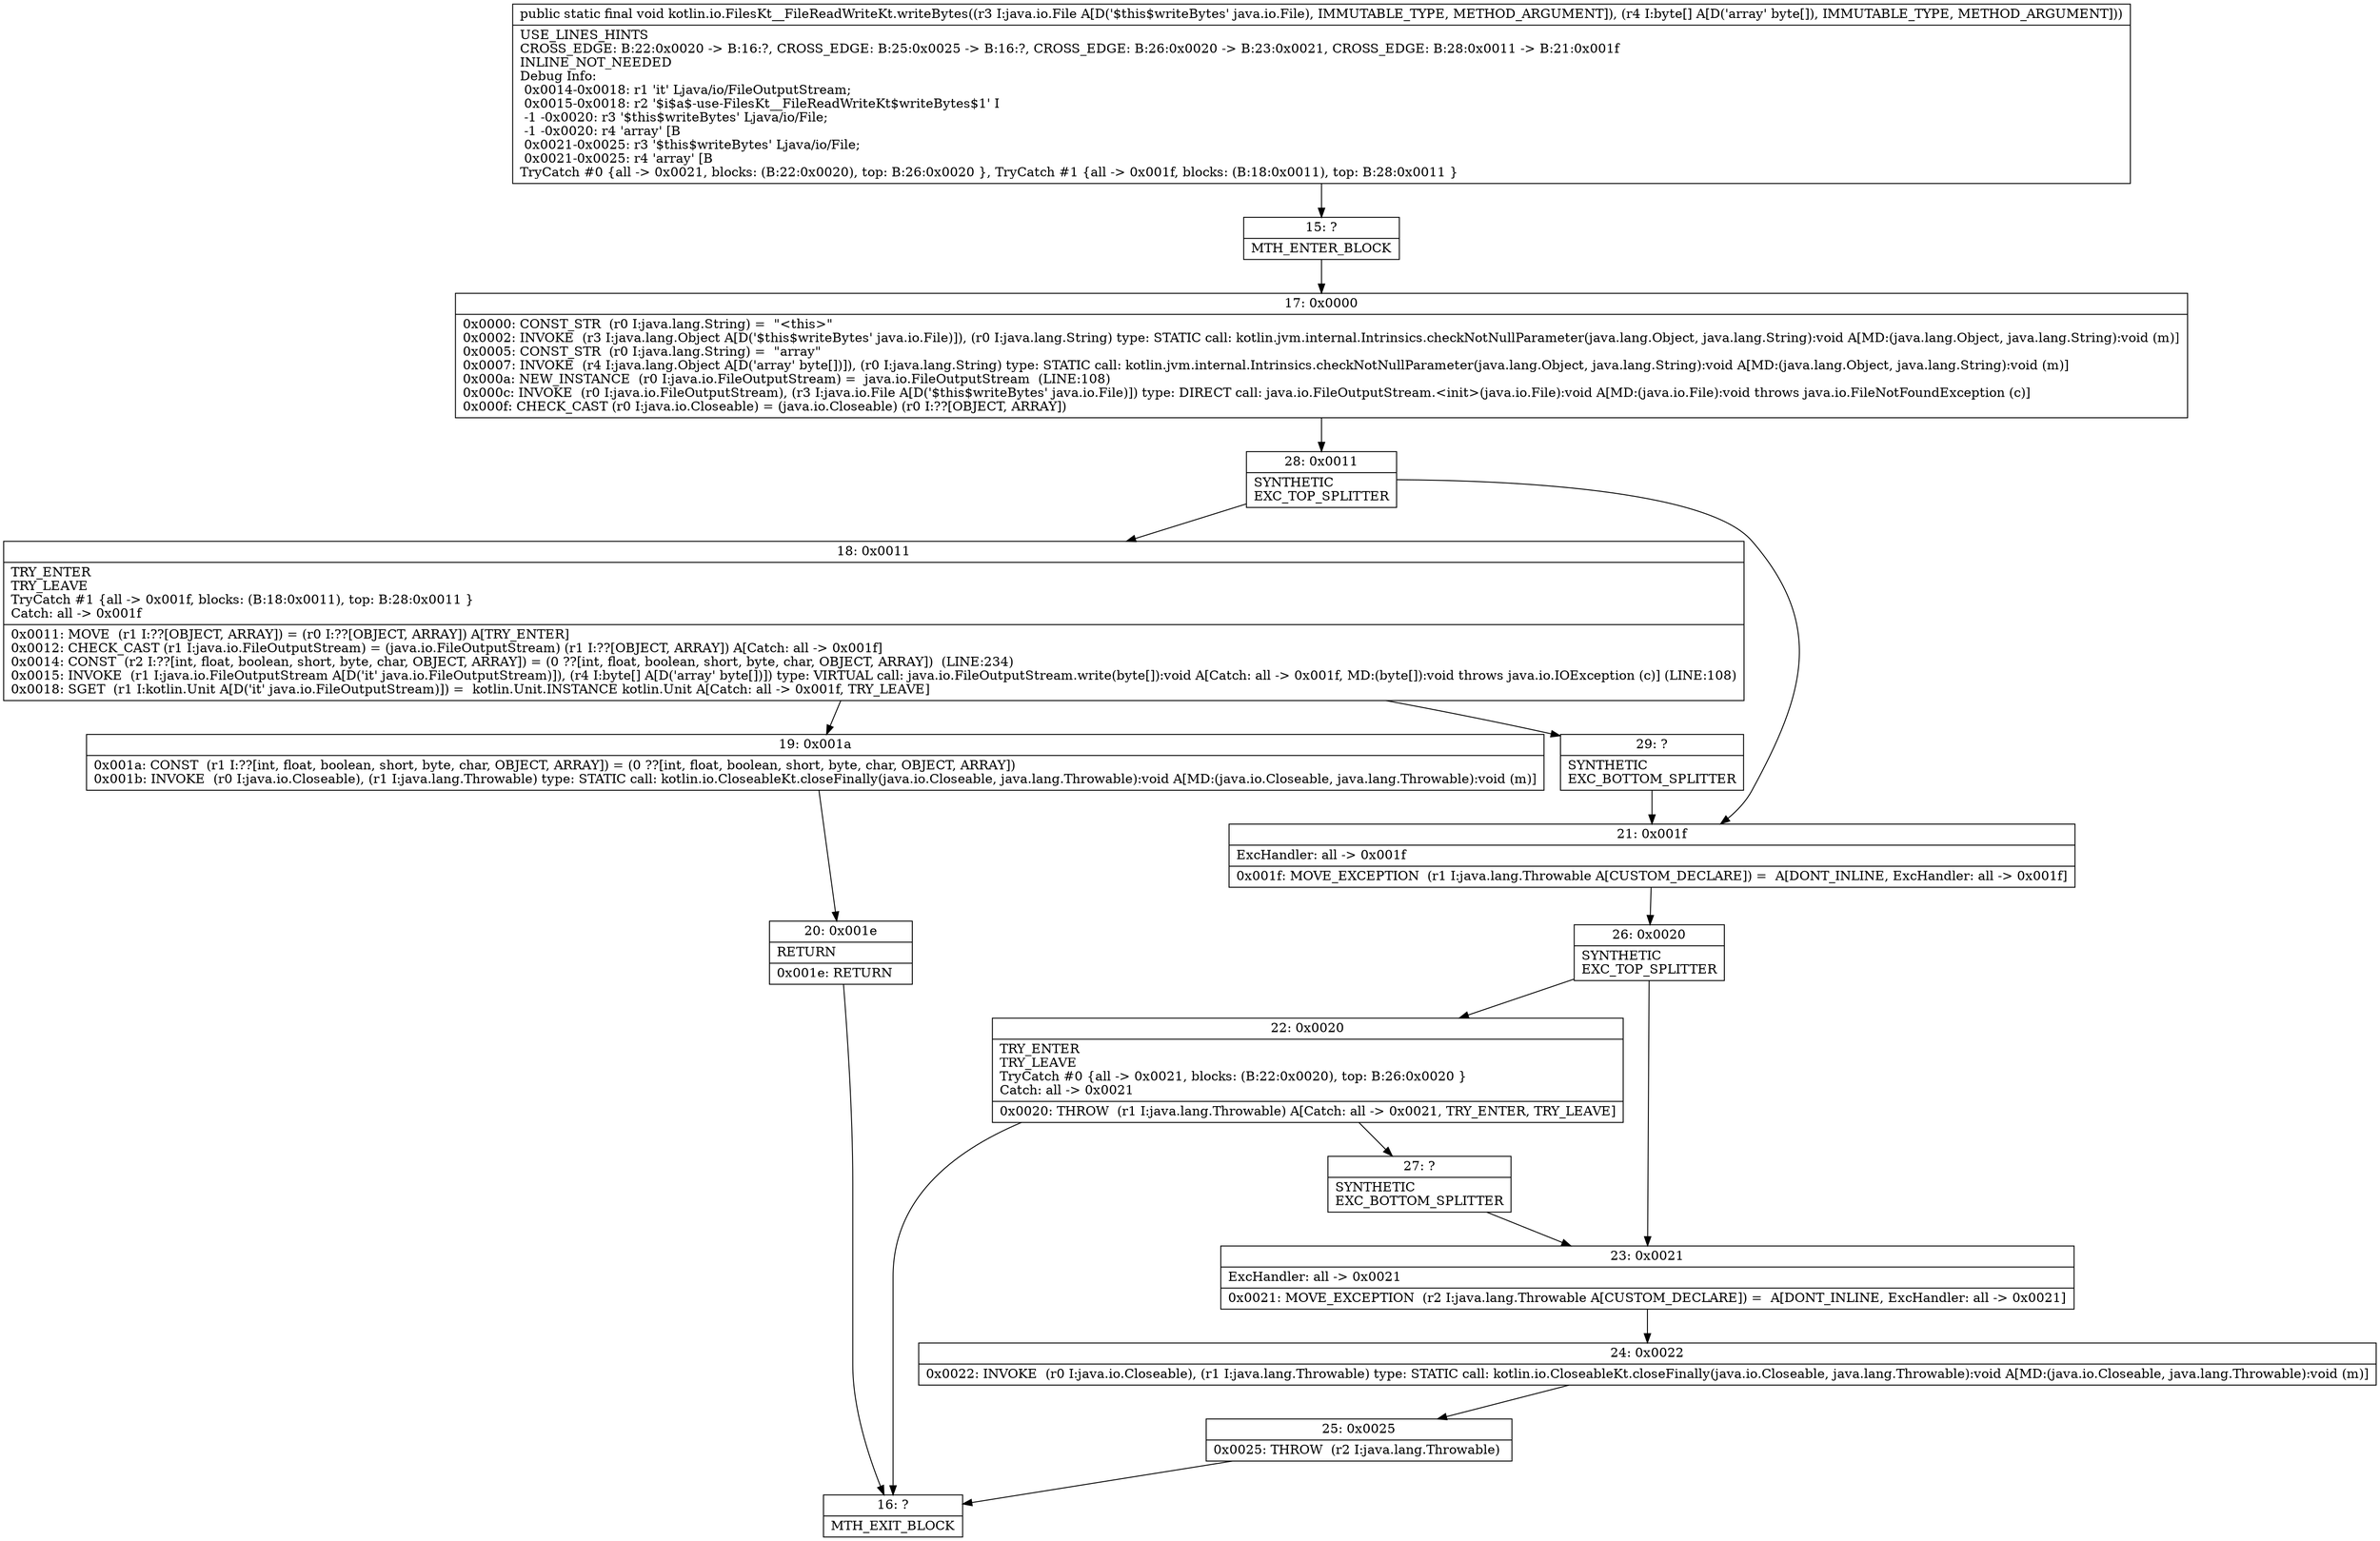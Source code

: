 digraph "CFG forkotlin.io.FilesKt__FileReadWriteKt.writeBytes(Ljava\/io\/File;[B)V" {
Node_15 [shape=record,label="{15\:\ ?|MTH_ENTER_BLOCK\l}"];
Node_17 [shape=record,label="{17\:\ 0x0000|0x0000: CONST_STR  (r0 I:java.lang.String) =  \"\<this\>\" \l0x0002: INVOKE  (r3 I:java.lang.Object A[D('$this$writeBytes' java.io.File)]), (r0 I:java.lang.String) type: STATIC call: kotlin.jvm.internal.Intrinsics.checkNotNullParameter(java.lang.Object, java.lang.String):void A[MD:(java.lang.Object, java.lang.String):void (m)]\l0x0005: CONST_STR  (r0 I:java.lang.String) =  \"array\" \l0x0007: INVOKE  (r4 I:java.lang.Object A[D('array' byte[])]), (r0 I:java.lang.String) type: STATIC call: kotlin.jvm.internal.Intrinsics.checkNotNullParameter(java.lang.Object, java.lang.String):void A[MD:(java.lang.Object, java.lang.String):void (m)]\l0x000a: NEW_INSTANCE  (r0 I:java.io.FileOutputStream) =  java.io.FileOutputStream  (LINE:108)\l0x000c: INVOKE  (r0 I:java.io.FileOutputStream), (r3 I:java.io.File A[D('$this$writeBytes' java.io.File)]) type: DIRECT call: java.io.FileOutputStream.\<init\>(java.io.File):void A[MD:(java.io.File):void throws java.io.FileNotFoundException (c)]\l0x000f: CHECK_CAST (r0 I:java.io.Closeable) = (java.io.Closeable) (r0 I:??[OBJECT, ARRAY]) \l}"];
Node_28 [shape=record,label="{28\:\ 0x0011|SYNTHETIC\lEXC_TOP_SPLITTER\l}"];
Node_18 [shape=record,label="{18\:\ 0x0011|TRY_ENTER\lTRY_LEAVE\lTryCatch #1 \{all \-\> 0x001f, blocks: (B:18:0x0011), top: B:28:0x0011 \}\lCatch: all \-\> 0x001f\l|0x0011: MOVE  (r1 I:??[OBJECT, ARRAY]) = (r0 I:??[OBJECT, ARRAY]) A[TRY_ENTER]\l0x0012: CHECK_CAST (r1 I:java.io.FileOutputStream) = (java.io.FileOutputStream) (r1 I:??[OBJECT, ARRAY]) A[Catch: all \-\> 0x001f]\l0x0014: CONST  (r2 I:??[int, float, boolean, short, byte, char, OBJECT, ARRAY]) = (0 ??[int, float, boolean, short, byte, char, OBJECT, ARRAY])  (LINE:234)\l0x0015: INVOKE  (r1 I:java.io.FileOutputStream A[D('it' java.io.FileOutputStream)]), (r4 I:byte[] A[D('array' byte[])]) type: VIRTUAL call: java.io.FileOutputStream.write(byte[]):void A[Catch: all \-\> 0x001f, MD:(byte[]):void throws java.io.IOException (c)] (LINE:108)\l0x0018: SGET  (r1 I:kotlin.Unit A[D('it' java.io.FileOutputStream)]) =  kotlin.Unit.INSTANCE kotlin.Unit A[Catch: all \-\> 0x001f, TRY_LEAVE]\l}"];
Node_19 [shape=record,label="{19\:\ 0x001a|0x001a: CONST  (r1 I:??[int, float, boolean, short, byte, char, OBJECT, ARRAY]) = (0 ??[int, float, boolean, short, byte, char, OBJECT, ARRAY]) \l0x001b: INVOKE  (r0 I:java.io.Closeable), (r1 I:java.lang.Throwable) type: STATIC call: kotlin.io.CloseableKt.closeFinally(java.io.Closeable, java.lang.Throwable):void A[MD:(java.io.Closeable, java.lang.Throwable):void (m)]\l}"];
Node_20 [shape=record,label="{20\:\ 0x001e|RETURN\l|0x001e: RETURN   \l}"];
Node_16 [shape=record,label="{16\:\ ?|MTH_EXIT_BLOCK\l}"];
Node_29 [shape=record,label="{29\:\ ?|SYNTHETIC\lEXC_BOTTOM_SPLITTER\l}"];
Node_21 [shape=record,label="{21\:\ 0x001f|ExcHandler: all \-\> 0x001f\l|0x001f: MOVE_EXCEPTION  (r1 I:java.lang.Throwable A[CUSTOM_DECLARE]) =  A[DONT_INLINE, ExcHandler: all \-\> 0x001f]\l}"];
Node_26 [shape=record,label="{26\:\ 0x0020|SYNTHETIC\lEXC_TOP_SPLITTER\l}"];
Node_22 [shape=record,label="{22\:\ 0x0020|TRY_ENTER\lTRY_LEAVE\lTryCatch #0 \{all \-\> 0x0021, blocks: (B:22:0x0020), top: B:26:0x0020 \}\lCatch: all \-\> 0x0021\l|0x0020: THROW  (r1 I:java.lang.Throwable) A[Catch: all \-\> 0x0021, TRY_ENTER, TRY_LEAVE]\l}"];
Node_27 [shape=record,label="{27\:\ ?|SYNTHETIC\lEXC_BOTTOM_SPLITTER\l}"];
Node_23 [shape=record,label="{23\:\ 0x0021|ExcHandler: all \-\> 0x0021\l|0x0021: MOVE_EXCEPTION  (r2 I:java.lang.Throwable A[CUSTOM_DECLARE]) =  A[DONT_INLINE, ExcHandler: all \-\> 0x0021]\l}"];
Node_24 [shape=record,label="{24\:\ 0x0022|0x0022: INVOKE  (r0 I:java.io.Closeable), (r1 I:java.lang.Throwable) type: STATIC call: kotlin.io.CloseableKt.closeFinally(java.io.Closeable, java.lang.Throwable):void A[MD:(java.io.Closeable, java.lang.Throwable):void (m)]\l}"];
Node_25 [shape=record,label="{25\:\ 0x0025|0x0025: THROW  (r2 I:java.lang.Throwable) \l}"];
MethodNode[shape=record,label="{public static final void kotlin.io.FilesKt__FileReadWriteKt.writeBytes((r3 I:java.io.File A[D('$this$writeBytes' java.io.File), IMMUTABLE_TYPE, METHOD_ARGUMENT]), (r4 I:byte[] A[D('array' byte[]), IMMUTABLE_TYPE, METHOD_ARGUMENT]))  | USE_LINES_HINTS\lCROSS_EDGE: B:22:0x0020 \-\> B:16:?, CROSS_EDGE: B:25:0x0025 \-\> B:16:?, CROSS_EDGE: B:26:0x0020 \-\> B:23:0x0021, CROSS_EDGE: B:28:0x0011 \-\> B:21:0x001f\lINLINE_NOT_NEEDED\lDebug Info:\l  0x0014\-0x0018: r1 'it' Ljava\/io\/FileOutputStream;\l  0x0015\-0x0018: r2 '$i$a$\-use\-FilesKt__FileReadWriteKt$writeBytes$1' I\l  \-1 \-0x0020: r3 '$this$writeBytes' Ljava\/io\/File;\l  \-1 \-0x0020: r4 'array' [B\l  0x0021\-0x0025: r3 '$this$writeBytes' Ljava\/io\/File;\l  0x0021\-0x0025: r4 'array' [B\lTryCatch #0 \{all \-\> 0x0021, blocks: (B:22:0x0020), top: B:26:0x0020 \}, TryCatch #1 \{all \-\> 0x001f, blocks: (B:18:0x0011), top: B:28:0x0011 \}\l}"];
MethodNode -> Node_15;Node_15 -> Node_17;
Node_17 -> Node_28;
Node_28 -> Node_18;
Node_28 -> Node_21;
Node_18 -> Node_19;
Node_18 -> Node_29;
Node_19 -> Node_20;
Node_20 -> Node_16;
Node_29 -> Node_21;
Node_21 -> Node_26;
Node_26 -> Node_22;
Node_26 -> Node_23;
Node_22 -> Node_16;
Node_22 -> Node_27;
Node_27 -> Node_23;
Node_23 -> Node_24;
Node_24 -> Node_25;
Node_25 -> Node_16;
}

